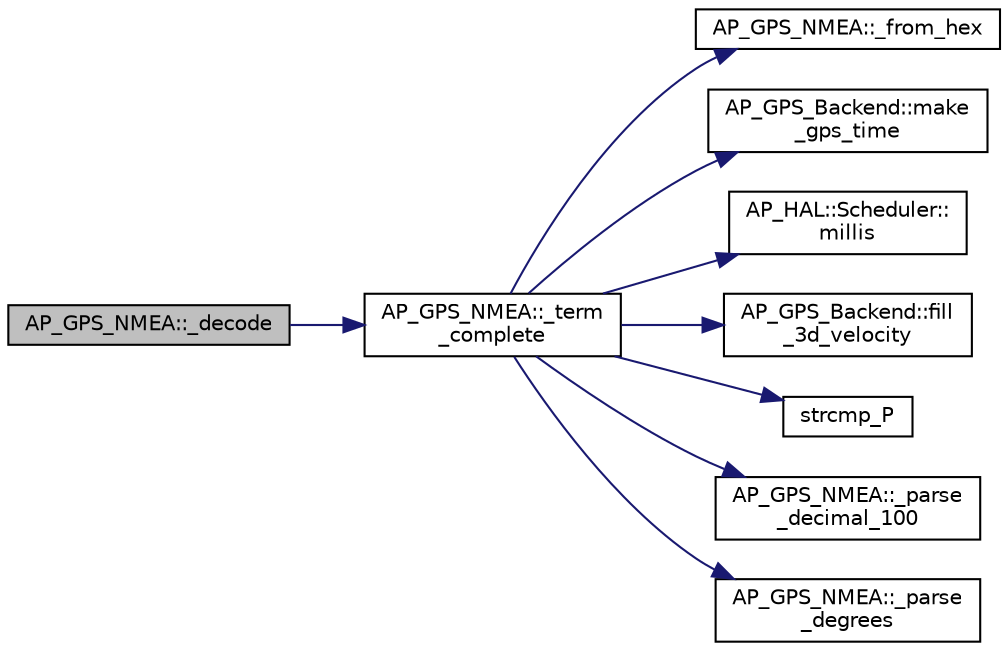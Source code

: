 digraph "AP_GPS_NMEA::_decode"
{
 // INTERACTIVE_SVG=YES
  edge [fontname="Helvetica",fontsize="10",labelfontname="Helvetica",labelfontsize="10"];
  node [fontname="Helvetica",fontsize="10",shape=record];
  rankdir="LR";
  Node1 [label="AP_GPS_NMEA::_decode",height=0.2,width=0.4,color="black", fillcolor="grey75", style="filled" fontcolor="black"];
  Node1 -> Node2 [color="midnightblue",fontsize="10",style="solid",fontname="Helvetica"];
  Node2 [label="AP_GPS_NMEA::_term\l_complete",height=0.2,width=0.4,color="black", fillcolor="white", style="filled",URL="$classAP__GPS__NMEA.html#ab82936a41e41786f03aea079978de6bc"];
  Node2 -> Node3 [color="midnightblue",fontsize="10",style="solid",fontname="Helvetica"];
  Node3 [label="AP_GPS_NMEA::_from_hex",height=0.2,width=0.4,color="black", fillcolor="white", style="filled",URL="$classAP__GPS__NMEA.html#a8077291945b47b9ea5c223431953cf40"];
  Node2 -> Node4 [color="midnightblue",fontsize="10",style="solid",fontname="Helvetica"];
  Node4 [label="AP_GPS_Backend::make\l_gps_time",height=0.2,width=0.4,color="black", fillcolor="white", style="filled",URL="$classAP__GPS__Backend.html#a61d3376fe67c0f2f8b0cb865dfc863b1"];
  Node2 -> Node5 [color="midnightblue",fontsize="10",style="solid",fontname="Helvetica"];
  Node5 [label="AP_HAL::Scheduler::\lmillis",height=0.2,width=0.4,color="black", fillcolor="white", style="filled",URL="$classAP__HAL_1_1Scheduler.html#a26b68339fc68a562d8d3a1238d0ec8c1"];
  Node2 -> Node6 [color="midnightblue",fontsize="10",style="solid",fontname="Helvetica"];
  Node6 [label="AP_GPS_Backend::fill\l_3d_velocity",height=0.2,width=0.4,color="black", fillcolor="white", style="filled",URL="$classAP__GPS__Backend.html#a349cb407ea3c09c424ed77bcf72a488b"];
  Node2 -> Node7 [color="midnightblue",fontsize="10",style="solid",fontname="Helvetica"];
  Node7 [label="strcmp_P",height=0.2,width=0.4,color="black", fillcolor="white", style="filled",URL="$AP__Progmem__AVR_8h.html#a6cd7bc7ae9c25f228996e6376bb55cc0"];
  Node2 -> Node8 [color="midnightblue",fontsize="10",style="solid",fontname="Helvetica"];
  Node8 [label="AP_GPS_NMEA::_parse\l_decimal_100",height=0.2,width=0.4,color="black", fillcolor="white", style="filled",URL="$classAP__GPS__NMEA.html#aa50c15297c111fa2594248263ec989c8"];
  Node2 -> Node9 [color="midnightblue",fontsize="10",style="solid",fontname="Helvetica"];
  Node9 [label="AP_GPS_NMEA::_parse\l_degrees",height=0.2,width=0.4,color="black", fillcolor="white", style="filled",URL="$classAP__GPS__NMEA.html#aef07e7bf41118740b7afeb4743efe11a"];
}
